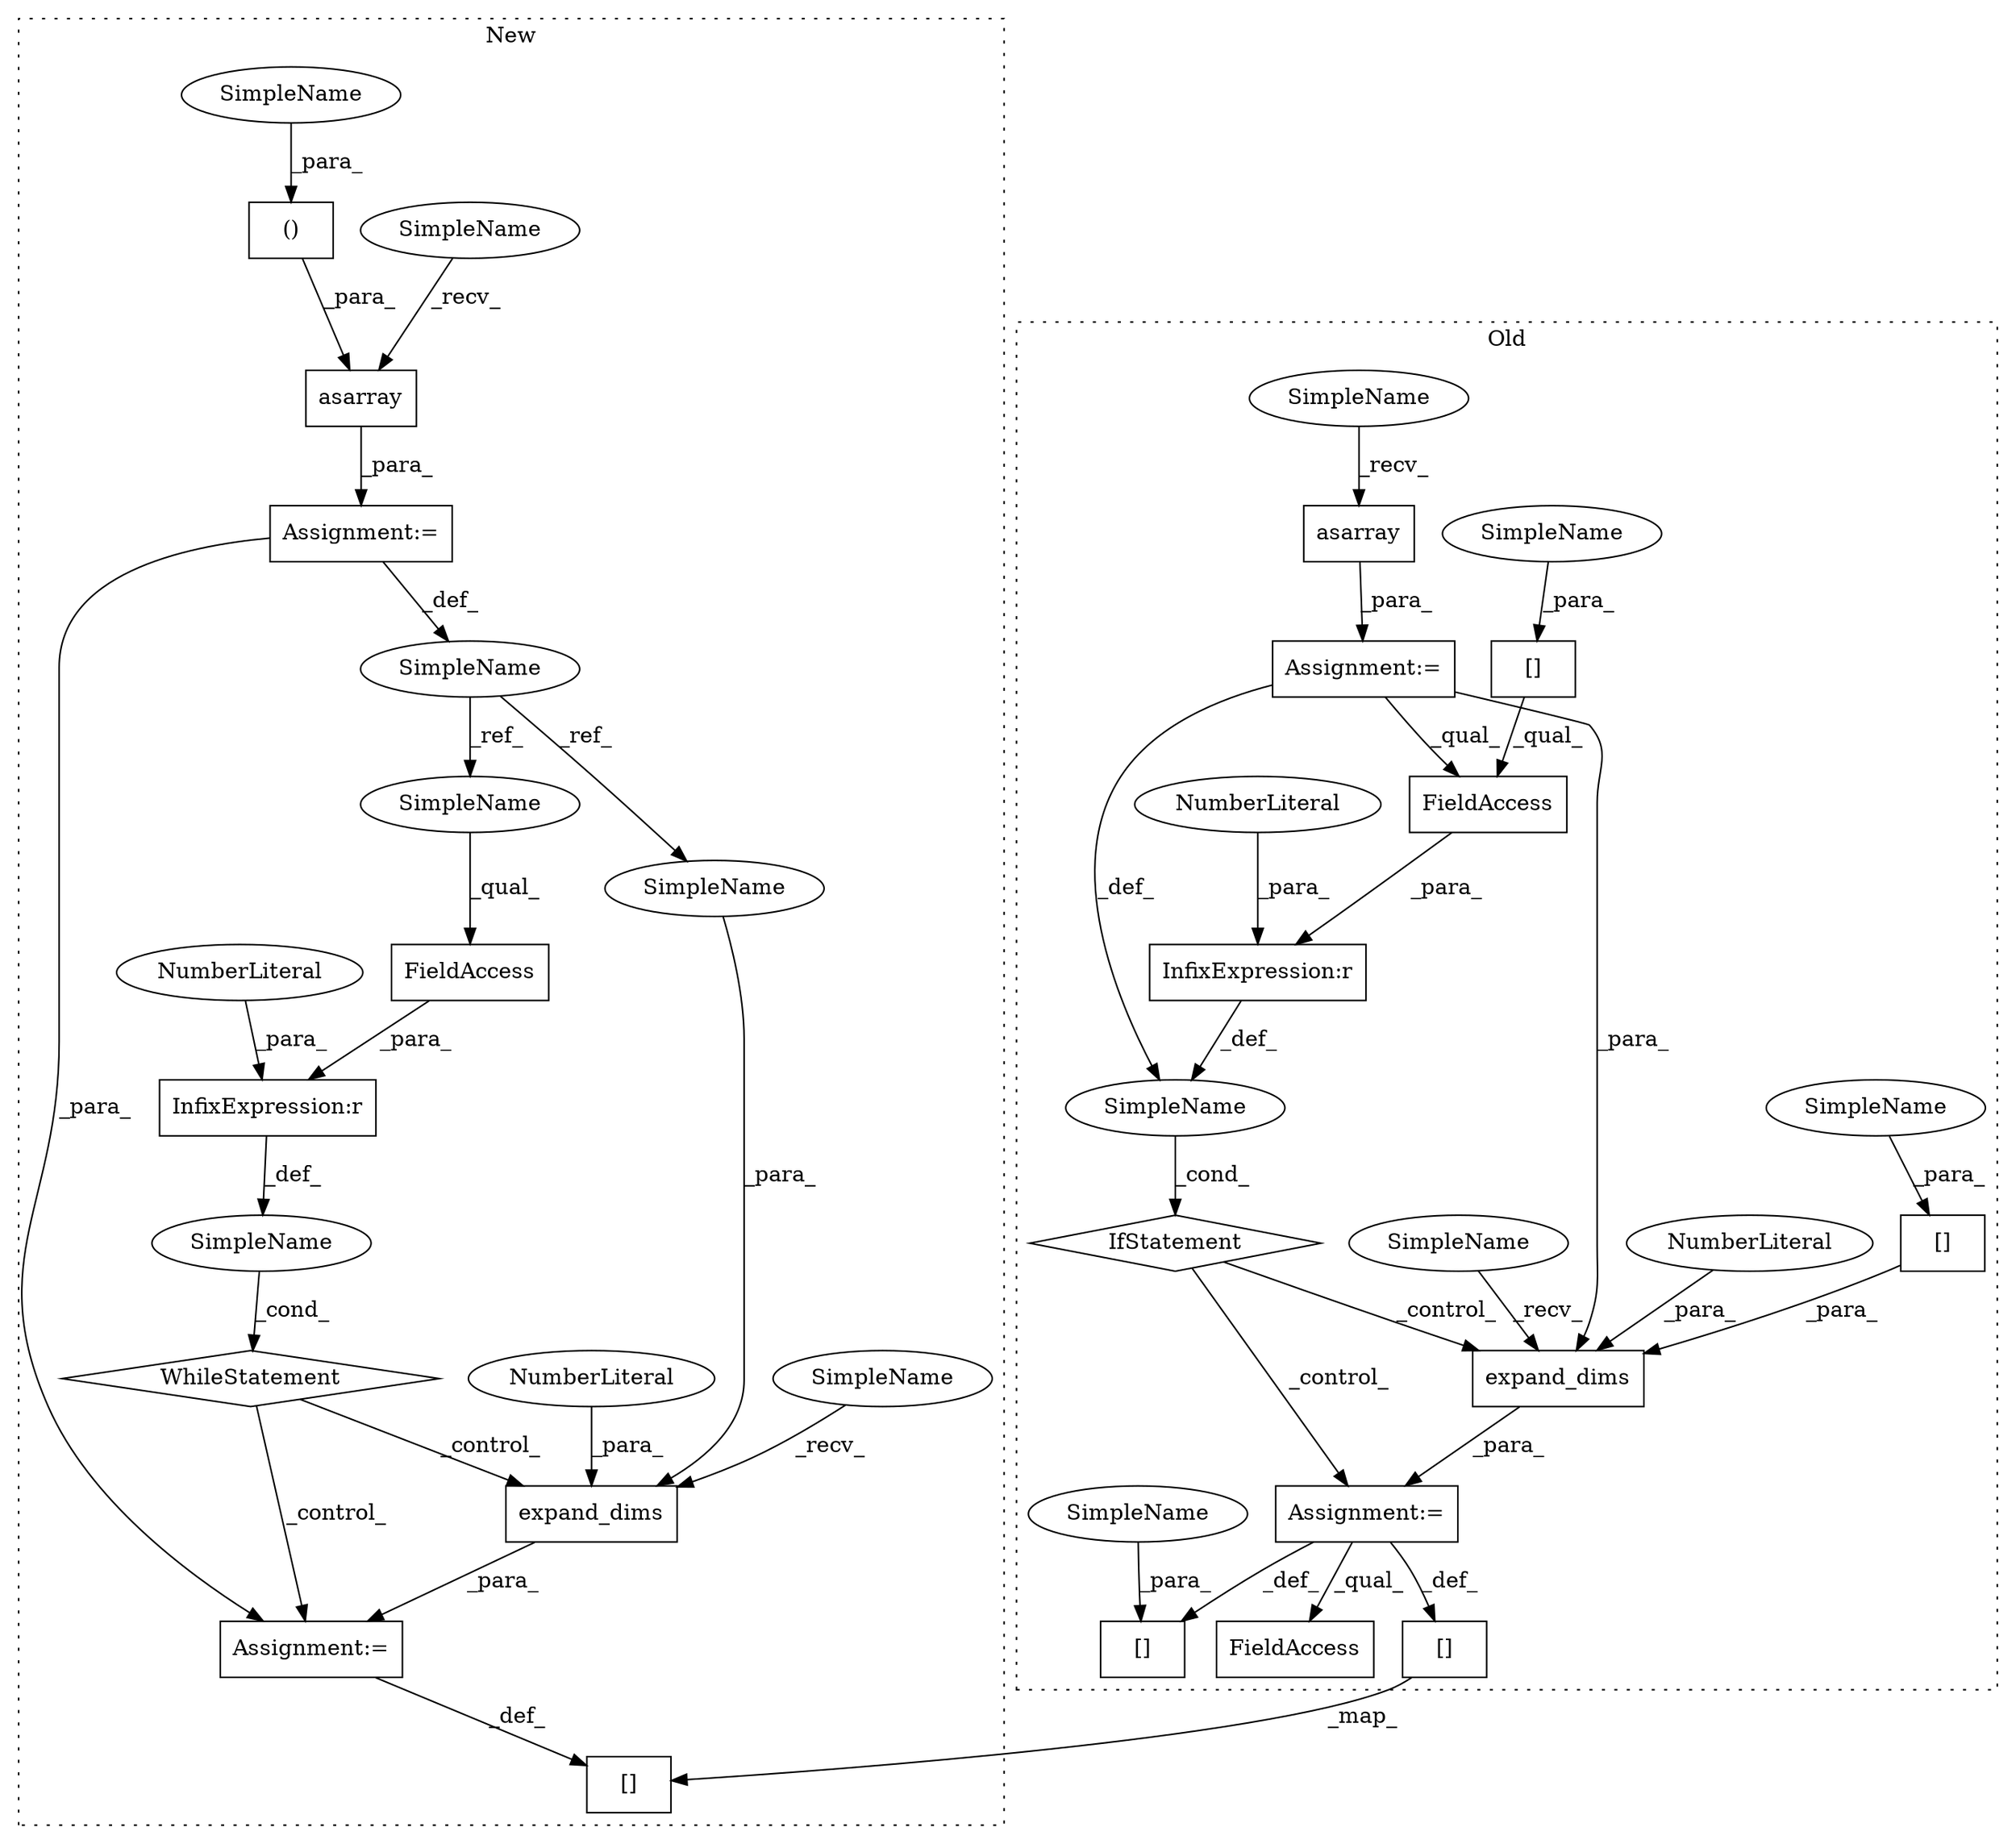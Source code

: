 digraph G {
subgraph cluster0 {
1 [label="asarray" a="32" s="2836,2853" l="8,1" shape="box"];
4 [label="[]" a="2" s="3474,3488" l="13,1" shape="box"];
7 [label="[]" a="2" s="3282,3290" l="7,1" shape="box"];
13 [label="expand_dims" a="32" s="3298,3321" l="12,1" shape="box"];
14 [label="[]" a="2" s="3310,3318" l="7,1" shape="box"];
15 [label="NumberLiteral" a="34" s="3320" l="1" shape="ellipse"];
16 [label="InfixExpression:r" a="27" s="3260" l="3" shape="box"];
17 [label="NumberLiteral" a="34" s="3263" l="1" shape="ellipse"];
20 [label="FieldAccess" a="22" s="3427" l="18" shape="box"];
21 [label="FieldAccess" a="22" s="3246" l="14" shape="box"];
22 [label="[]" a="2" s="3246,3254" l="7,1" shape="box"];
23 [label="SimpleName" a="42" s="" l="" shape="ellipse"];
24 [label="IfStatement" a="25" s="3242,3264" l="4,2" shape="diamond"];
26 [label="Assignment:=" a="7" s="2829" l="1" shape="box"];
28 [label="Assignment:=" a="7" s="3291" l="1" shape="box"];
31 [label="SimpleName" a="42" s="2830" l="5" shape="ellipse"];
32 [label="SimpleName" a="42" s="3292" l="5" shape="ellipse"];
35 [label="SimpleName" a="42" s="3253" l="1" shape="ellipse"];
36 [label="SimpleName" a="42" s="3289" l="1" shape="ellipse"];
37 [label="SimpleName" a="42" s="3317" l="1" shape="ellipse"];
label = "Old";
style="dotted";
}
subgraph cluster1 {
2 [label="WhileStatement" a="61" s="3339,3368" l="7,2" shape="diamond"];
3 [label="()" a="106" s="2914" l="31" shape="box"];
5 [label="[]" a="2" s="3581,3595" l="13,1" shape="box"];
6 [label="asarray" a="32" s="2869,2948" l="8,1" shape="box"];
8 [label="expand_dims" a="32" s="3404,3429" l="12,1" shape="box"];
9 [label="NumberLiteral" a="34" s="3428" l="1" shape="ellipse"];
10 [label="SimpleName" a="42" s="" l="" shape="ellipse"];
11 [label="InfixExpression:r" a="27" s="3363" l="3" shape="box"];
12 [label="NumberLiteral" a="34" s="3366" l="1" shape="ellipse"];
18 [label="SimpleName" a="42" s="2851" l="11" shape="ellipse"];
19 [label="FieldAccess" a="22" s="3347" l="16" shape="box"];
25 [label="Assignment:=" a="7" s="3397" l="1" shape="box"];
27 [label="Assignment:=" a="7" s="2862" l="1" shape="box"];
29 [label="SimpleName" a="42" s="2863" l="5" shape="ellipse"];
30 [label="SimpleName" a="42" s="3398" l="5" shape="ellipse"];
33 [label="SimpleName" a="42" s="3416" l="11" shape="ellipse"];
34 [label="SimpleName" a="42" s="3347" l="11" shape="ellipse"];
38 [label="SimpleName" a="42" s="2914" l="8" shape="ellipse"];
label = "New";
style="dotted";
}
1 -> 26 [label="_para_"];
2 -> 8 [label="_control_"];
2 -> 25 [label="_control_"];
3 -> 6 [label="_para_"];
4 -> 5 [label="_map_"];
6 -> 27 [label="_para_"];
8 -> 25 [label="_para_"];
9 -> 8 [label="_para_"];
10 -> 2 [label="_cond_"];
11 -> 10 [label="_def_"];
12 -> 11 [label="_para_"];
13 -> 28 [label="_para_"];
14 -> 13 [label="_para_"];
15 -> 13 [label="_para_"];
16 -> 23 [label="_def_"];
17 -> 16 [label="_para_"];
18 -> 34 [label="_ref_"];
18 -> 33 [label="_ref_"];
19 -> 11 [label="_para_"];
21 -> 16 [label="_para_"];
22 -> 21 [label="_qual_"];
23 -> 24 [label="_cond_"];
24 -> 28 [label="_control_"];
24 -> 13 [label="_control_"];
25 -> 5 [label="_def_"];
26 -> 13 [label="_para_"];
26 -> 23 [label="_def_"];
26 -> 21 [label="_qual_"];
27 -> 25 [label="_para_"];
27 -> 18 [label="_def_"];
28 -> 20 [label="_qual_"];
28 -> 7 [label="_def_"];
28 -> 4 [label="_def_"];
29 -> 6 [label="_recv_"];
30 -> 8 [label="_recv_"];
31 -> 1 [label="_recv_"];
32 -> 13 [label="_recv_"];
33 -> 8 [label="_para_"];
34 -> 19 [label="_qual_"];
35 -> 22 [label="_para_"];
36 -> 7 [label="_para_"];
37 -> 14 [label="_para_"];
38 -> 3 [label="_para_"];
}